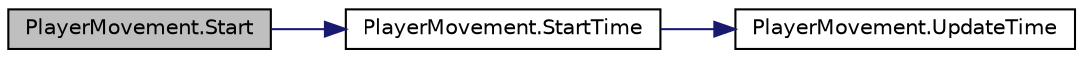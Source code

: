 digraph "PlayerMovement.Start"
{
  edge [fontname="Helvetica",fontsize="10",labelfontname="Helvetica",labelfontsize="10"];
  node [fontname="Helvetica",fontsize="10",shape=record];
  rankdir="LR";
  Node39 [label="PlayerMovement.Start",height=0.2,width=0.4,color="black", fillcolor="grey75", style="filled", fontcolor="black"];
  Node39 -> Node40 [color="midnightblue",fontsize="10",style="solid",fontname="Helvetica"];
  Node40 [label="PlayerMovement.StartTime",height=0.2,width=0.4,color="black", fillcolor="white", style="filled",URL="$class_player_movement.html#aae4c9ac9f97ee922d747872c00c75597",tooltip="StartTime: Begins teh Timer coundown "];
  Node40 -> Node41 [color="midnightblue",fontsize="10",style="solid",fontname="Helvetica"];
  Node41 [label="PlayerMovement.UpdateTime",height=0.2,width=0.4,color="black", fillcolor="white", style="filled",URL="$class_player_movement.html#ac3c54bf305c189b07b049d9afad28853",tooltip="UpdateTime: Updates the Time constantly, Can be called by any function or Script. ..."];
}
